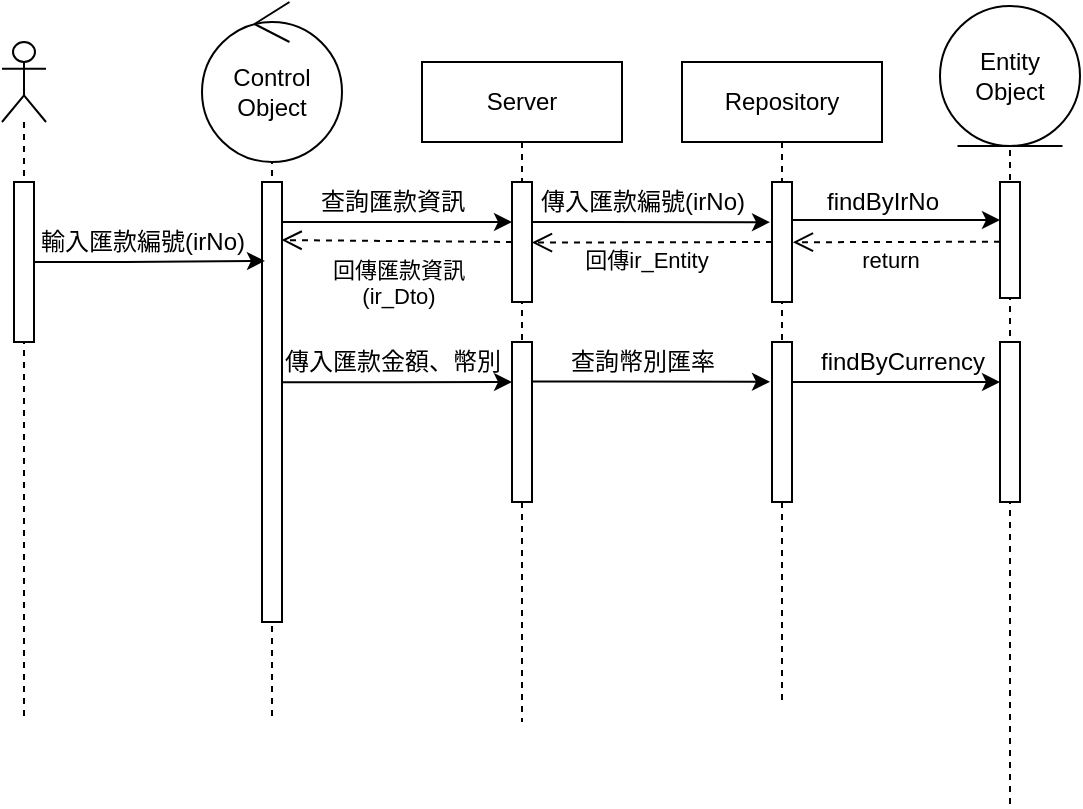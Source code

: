 <mxfile version="16.4.6" type="github">
  <diagram name="Page-1" id="e7e014a7-5840-1c2e-5031-d8a46d1fe8dd">
    <mxGraphModel dx="1894" dy="522" grid="1" gridSize="10" guides="1" tooltips="1" connect="1" arrows="1" fold="1" page="1" pageScale="1" pageWidth="1169" pageHeight="826" background="none" math="0" shadow="0">
      <root>
        <mxCell id="0" />
        <mxCell id="1" parent="0" />
        <mxCell id="pGDdRuq1gGGfobDIqZBR-42" value="" style="shape=umlLifeline;participant=umlActor;perimeter=lifelinePerimeter;whiteSpace=wrap;html=1;container=1;collapsible=0;recursiveResize=0;verticalAlign=top;spacingTop=36;outlineConnect=0;" parent="1" vertex="1">
          <mxGeometry x="-1110" y="170" width="22" height="340" as="geometry" />
        </mxCell>
        <mxCell id="pGDdRuq1gGGfobDIqZBR-43" value="" style="html=1;points=[];perimeter=orthogonalPerimeter;" parent="pGDdRuq1gGGfobDIqZBR-42" vertex="1">
          <mxGeometry x="6" y="70" width="10" height="80" as="geometry" />
        </mxCell>
        <mxCell id="kfwp7QfQCUSDTevISf6e-1" value="" style="shape=umlLifeline;participant=umlControl;perimeter=lifelinePerimeter;whiteSpace=wrap;html=1;container=1;collapsible=0;recursiveResize=0;verticalAlign=top;spacingTop=36;outlineConnect=0;" vertex="1" parent="1">
          <mxGeometry x="-1002.5" y="170" width="55" height="340" as="geometry" />
        </mxCell>
        <mxCell id="kfwp7QfQCUSDTevISf6e-2" value="Control Object" style="ellipse;shape=umlControl;whiteSpace=wrap;html=1;" vertex="1" parent="kfwp7QfQCUSDTevISf6e-1">
          <mxGeometry x="-7.5" y="-20" width="70" height="80" as="geometry" />
        </mxCell>
        <mxCell id="kfwp7QfQCUSDTevISf6e-8" value="" style="html=1;points=[];perimeter=orthogonalPerimeter;" vertex="1" parent="kfwp7QfQCUSDTevISf6e-1">
          <mxGeometry x="22.5" y="70" width="10" height="220" as="geometry" />
        </mxCell>
        <mxCell id="kfwp7QfQCUSDTevISf6e-3" value="Server" style="shape=umlLifeline;perimeter=lifelinePerimeter;whiteSpace=wrap;html=1;container=1;collapsible=0;recursiveResize=0;outlineConnect=0;" vertex="1" parent="1">
          <mxGeometry x="-900" y="180" width="100" height="330" as="geometry" />
        </mxCell>
        <mxCell id="kfwp7QfQCUSDTevISf6e-12" value="" style="html=1;points=[];perimeter=orthogonalPerimeter;" vertex="1" parent="kfwp7QfQCUSDTevISf6e-3">
          <mxGeometry x="45" y="60" width="10" height="60" as="geometry" />
        </mxCell>
        <mxCell id="kfwp7QfQCUSDTevISf6e-25" value="" style="html=1;points=[];perimeter=orthogonalPerimeter;" vertex="1" parent="kfwp7QfQCUSDTevISf6e-3">
          <mxGeometry x="45" y="140" width="10" height="80" as="geometry" />
        </mxCell>
        <mxCell id="kfwp7QfQCUSDTevISf6e-26" style="edgeStyle=orthogonalEdgeStyle;rounded=0;orthogonalLoop=1;jettySize=auto;html=1;exitX=1.053;exitY=0.455;exitDx=0;exitDy=0;exitPerimeter=0;" edge="1" parent="kfwp7QfQCUSDTevISf6e-3" source="kfwp7QfQCUSDTevISf6e-8">
          <mxGeometry relative="1" as="geometry">
            <mxPoint x="-50" y="160" as="sourcePoint" />
            <mxPoint x="45" y="160" as="targetPoint" />
            <Array as="points" />
          </mxGeometry>
        </mxCell>
        <mxCell id="kfwp7QfQCUSDTevISf6e-4" value="Repository" style="shape=umlLifeline;perimeter=lifelinePerimeter;whiteSpace=wrap;html=1;container=1;collapsible=0;recursiveResize=0;outlineConnect=0;" vertex="1" parent="1">
          <mxGeometry x="-770" y="180" width="100" height="320" as="geometry" />
        </mxCell>
        <mxCell id="kfwp7QfQCUSDTevISf6e-13" value="" style="html=1;points=[];perimeter=orthogonalPerimeter;" vertex="1" parent="kfwp7QfQCUSDTevISf6e-4">
          <mxGeometry x="45" y="60" width="10" height="60" as="geometry" />
        </mxCell>
        <mxCell id="kfwp7QfQCUSDTevISf6e-22" value="return" style="html=1;verticalAlign=bottom;endArrow=open;dashed=1;endSize=8;rounded=0;entryX=1.044;entryY=0.502;entryDx=0;entryDy=0;entryPerimeter=0;" edge="1" parent="kfwp7QfQCUSDTevISf6e-4" target="kfwp7QfQCUSDTevISf6e-13">
          <mxGeometry x="0.058" y="18" relative="1" as="geometry">
            <mxPoint x="159" y="89.86" as="sourcePoint" />
            <mxPoint x="79" y="89.86" as="targetPoint" />
            <mxPoint as="offset" />
          </mxGeometry>
        </mxCell>
        <mxCell id="kfwp7QfQCUSDTevISf6e-23" value="回傳ir_Entity" style="html=1;verticalAlign=bottom;endArrow=open;dashed=1;endSize=8;rounded=0;entryX=0.996;entryY=0.505;entryDx=0;entryDy=0;entryPerimeter=0;" edge="1" parent="kfwp7QfQCUSDTevISf6e-4" target="kfwp7QfQCUSDTevISf6e-12">
          <mxGeometry x="0.058" y="18" relative="1" as="geometry">
            <mxPoint x="45" y="90" as="sourcePoint" />
            <mxPoint x="-59.03" y="90.14" as="targetPoint" />
            <mxPoint as="offset" />
          </mxGeometry>
        </mxCell>
        <mxCell id="kfwp7QfQCUSDTevISf6e-28" value="" style="html=1;points=[];perimeter=orthogonalPerimeter;" vertex="1" parent="kfwp7QfQCUSDTevISf6e-4">
          <mxGeometry x="45" y="140" width="10" height="80" as="geometry" />
        </mxCell>
        <mxCell id="kfwp7QfQCUSDTevISf6e-7" value="" style="group" vertex="1" connectable="0" parent="1">
          <mxGeometry x="-641" y="152" width="70" height="400" as="geometry" />
        </mxCell>
        <mxCell id="kfwp7QfQCUSDTevISf6e-5" value="" style="shape=umlLifeline;participant=umlEntity;perimeter=lifelinePerimeter;whiteSpace=wrap;html=1;container=1;collapsible=0;recursiveResize=0;verticalAlign=top;spacingTop=36;outlineConnect=0;" vertex="1" parent="kfwp7QfQCUSDTevISf6e-7">
          <mxGeometry x="5" y="20" width="60" height="380" as="geometry" />
        </mxCell>
        <mxCell id="kfwp7QfQCUSDTevISf6e-14" value="" style="html=1;points=[];perimeter=orthogonalPerimeter;" vertex="1" parent="kfwp7QfQCUSDTevISf6e-5">
          <mxGeometry x="25" y="68" width="10" height="58" as="geometry" />
        </mxCell>
        <mxCell id="kfwp7QfQCUSDTevISf6e-6" value="Entity Object" style="ellipse;shape=umlEntity;whiteSpace=wrap;html=1;" vertex="1" parent="kfwp7QfQCUSDTevISf6e-7">
          <mxGeometry width="70" height="70" as="geometry" />
        </mxCell>
        <mxCell id="kfwp7QfQCUSDTevISf6e-31" value="" style="html=1;points=[];perimeter=orthogonalPerimeter;" vertex="1" parent="kfwp7QfQCUSDTevISf6e-7">
          <mxGeometry x="30" y="168" width="10" height="80" as="geometry" />
        </mxCell>
        <mxCell id="kfwp7QfQCUSDTevISf6e-9" style="edgeStyle=orthogonalEdgeStyle;rounded=0;orthogonalLoop=1;jettySize=auto;html=1;entryX=0.436;entryY=0.322;entryDx=0;entryDy=0;entryPerimeter=0;" edge="1" parent="1" source="pGDdRuq1gGGfobDIqZBR-43" target="kfwp7QfQCUSDTevISf6e-1">
          <mxGeometry relative="1" as="geometry" />
        </mxCell>
        <mxCell id="kfwp7QfQCUSDTevISf6e-10" value="輸入匯款編號(irNo)" style="text;html=1;align=center;verticalAlign=middle;resizable=0;points=[];autosize=1;strokeColor=none;fillColor=none;" vertex="1" parent="1">
          <mxGeometry x="-1100" y="260" width="120" height="20" as="geometry" />
        </mxCell>
        <mxCell id="kfwp7QfQCUSDTevISf6e-16" style="edgeStyle=orthogonalEdgeStyle;rounded=0;orthogonalLoop=1;jettySize=auto;html=1;" edge="1" parent="1" source="kfwp7QfQCUSDTevISf6e-8">
          <mxGeometry relative="1" as="geometry">
            <mxPoint x="-855" y="260" as="targetPoint" />
            <Array as="points">
              <mxPoint x="-855" y="260" />
            </Array>
          </mxGeometry>
        </mxCell>
        <mxCell id="kfwp7QfQCUSDTevISf6e-17" value="查詢匯款資訊" style="text;html=1;align=center;verticalAlign=middle;resizable=0;points=[];autosize=1;strokeColor=none;fillColor=none;" vertex="1" parent="1">
          <mxGeometry x="-960" y="240" width="90" height="20" as="geometry" />
        </mxCell>
        <mxCell id="kfwp7QfQCUSDTevISf6e-18" style="edgeStyle=orthogonalEdgeStyle;rounded=0;orthogonalLoop=1;jettySize=auto;html=1;entryX=-0.1;entryY=0.214;entryDx=0;entryDy=0;entryPerimeter=0;" edge="1" parent="1">
          <mxGeometry relative="1" as="geometry">
            <mxPoint x="-845" y="259.999" as="sourcePoint" />
            <mxPoint x="-726" y="260.09" as="targetPoint" />
            <Array as="points">
              <mxPoint x="-810" y="259.97" />
              <mxPoint x="-810" y="259.97" />
            </Array>
          </mxGeometry>
        </mxCell>
        <mxCell id="kfwp7QfQCUSDTevISf6e-19" value="傳入匯款編號(irNo)" style="text;html=1;align=center;verticalAlign=middle;resizable=0;points=[];autosize=1;strokeColor=none;fillColor=none;" vertex="1" parent="1">
          <mxGeometry x="-850" y="240" width="120" height="20" as="geometry" />
        </mxCell>
        <mxCell id="kfwp7QfQCUSDTevISf6e-20" style="edgeStyle=orthogonalEdgeStyle;rounded=0;orthogonalLoop=1;jettySize=auto;html=1;" edge="1" parent="1" source="kfwp7QfQCUSDTevISf6e-13">
          <mxGeometry relative="1" as="geometry">
            <mxPoint x="-611" y="259" as="targetPoint" />
            <Array as="points">
              <mxPoint x="-690" y="259" />
              <mxPoint x="-690" y="259" />
            </Array>
          </mxGeometry>
        </mxCell>
        <mxCell id="kfwp7QfQCUSDTevISf6e-21" value="findByIrNo" style="text;html=1;align=center;verticalAlign=middle;resizable=0;points=[];autosize=1;strokeColor=none;fillColor=none;" vertex="1" parent="1">
          <mxGeometry x="-705" y="240" width="70" height="20" as="geometry" />
        </mxCell>
        <mxCell id="kfwp7QfQCUSDTevISf6e-24" value="回傳匯款資訊&lt;br&gt;(ir_Dto)" style="html=1;verticalAlign=bottom;endArrow=open;dashed=1;endSize=8;rounded=0;entryX=0.98;entryY=0.132;entryDx=0;entryDy=0;entryPerimeter=0;" edge="1" parent="1" target="kfwp7QfQCUSDTevISf6e-8">
          <mxGeometry x="-0.011" y="36" relative="1" as="geometry">
            <mxPoint x="-855" y="270" as="sourcePoint" />
            <mxPoint x="-935" y="270" as="targetPoint" />
            <mxPoint as="offset" />
          </mxGeometry>
        </mxCell>
        <mxCell id="kfwp7QfQCUSDTevISf6e-27" value="傳入匯款金額、幣別" style="text;html=1;align=center;verticalAlign=middle;resizable=0;points=[];autosize=1;strokeColor=none;fillColor=none;" vertex="1" parent="1">
          <mxGeometry x="-975" y="320" width="120" height="20" as="geometry" />
        </mxCell>
        <mxCell id="kfwp7QfQCUSDTevISf6e-33" style="edgeStyle=orthogonalEdgeStyle;rounded=0;orthogonalLoop=1;jettySize=auto;html=1;entryX=-0.1;entryY=0.214;entryDx=0;entryDy=0;entryPerimeter=0;" edge="1" parent="1">
          <mxGeometry relative="1" as="geometry">
            <mxPoint x="-845" y="339.809" as="sourcePoint" />
            <mxPoint x="-726" y="339.9" as="targetPoint" />
            <Array as="points">
              <mxPoint x="-810" y="339.78" />
              <mxPoint x="-810" y="339.78" />
            </Array>
          </mxGeometry>
        </mxCell>
        <mxCell id="kfwp7QfQCUSDTevISf6e-34" value="查詢幣別匯率" style="text;html=1;align=center;verticalAlign=middle;resizable=0;points=[];autosize=1;strokeColor=none;fillColor=none;" vertex="1" parent="1">
          <mxGeometry x="-835" y="319.81" width="90" height="20" as="geometry" />
        </mxCell>
        <mxCell id="kfwp7QfQCUSDTevISf6e-35" style="edgeStyle=orthogonalEdgeStyle;rounded=0;orthogonalLoop=1;jettySize=auto;html=1;" edge="1" parent="1">
          <mxGeometry relative="1" as="geometry">
            <mxPoint x="-715" y="340" as="sourcePoint" />
            <mxPoint x="-611" y="340" as="targetPoint" />
            <Array as="points">
              <mxPoint x="-690" y="340" />
              <mxPoint x="-690" y="340" />
            </Array>
          </mxGeometry>
        </mxCell>
        <mxCell id="kfwp7QfQCUSDTevISf6e-36" value="findByCurrency" style="text;html=1;align=center;verticalAlign=middle;resizable=0;points=[];autosize=1;strokeColor=none;fillColor=none;" vertex="1" parent="1">
          <mxGeometry x="-710" y="319.81" width="100" height="20" as="geometry" />
        </mxCell>
      </root>
    </mxGraphModel>
  </diagram>
</mxfile>
